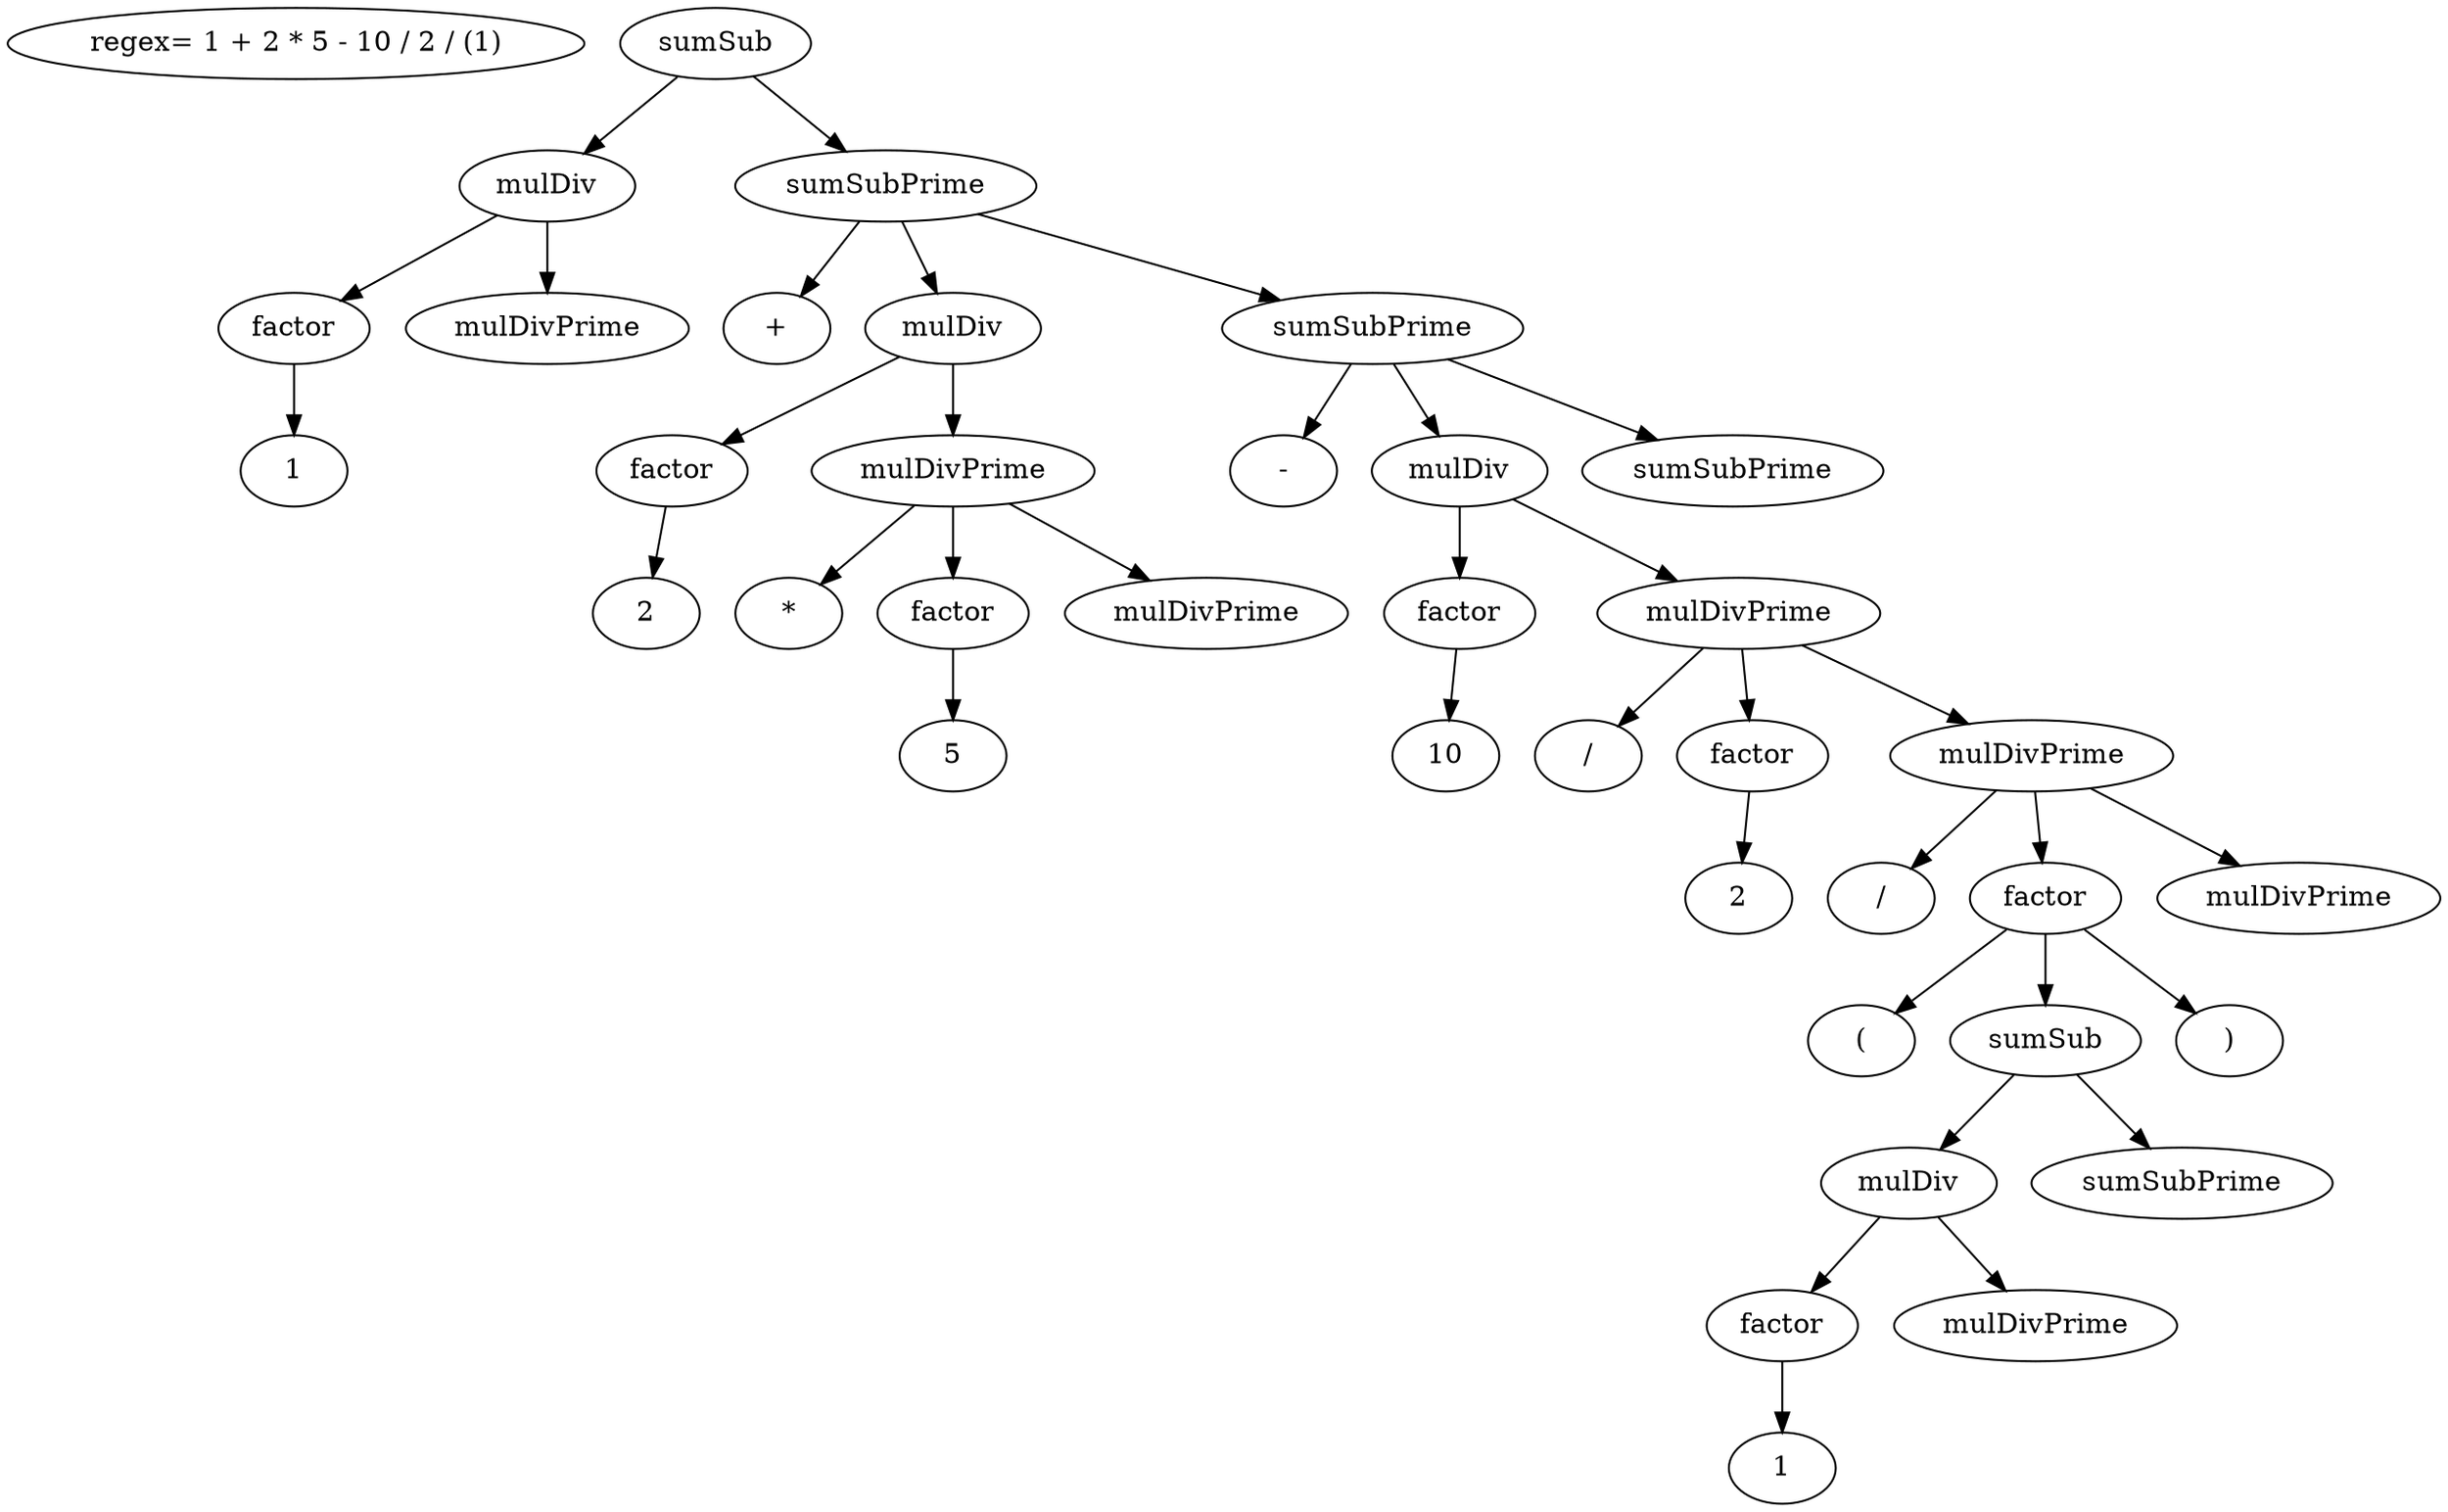 digraph G {
E [label="regex= 1 + 2 * 5 - 10 / 2 / (1)"];
0 [label="sumSub"];
1 [label="mulDiv"];
2 [label="factor"];
3 [label="1"];
5 [label="mulDivPrime"];
7 [label="sumSubPrime"];
8 [label="+"];
10 [label="mulDiv"];
11 [label="factor"];
12 [label="2"];
14 [label="mulDivPrime"];
15 [label="*"];
17 [label="factor"];
18 [label="5"];
21 [label="mulDivPrime"];
24 [label="sumSubPrime"];
25 [label="-"];
27 [label="mulDiv"];
28 [label="factor"];
29 [label="10"];
31 [label="mulDivPrime"];
32 [label="/"];
34 [label="factor"];
35 [label="2"];
38 [label="mulDivPrime"];
39 [label="/"];
41 [label="factor"];
42 [label="("];
44 [label="sumSub"];
45 [label="mulDiv"];
46 [label="factor"];
47 [label="1"];
49 [label="mulDivPrime"];
51 [label="sumSubPrime"];
54 [label=")"];
57 [label="mulDivPrime"];
60 [label="sumSubPrime"];
0 -> 1;
0 -> 7;
1 -> 2;
1 -> 5;
2 -> 3;
7 -> 8;
7 -> 24;
7 -> 10;
10 -> 11;
10 -> 14;
11 -> 12;
14 -> 17;
14 -> 21;
14 -> 15;
17 -> 18;
24 -> 25;
24 -> 27;
24 -> 60;
27 -> 28;
27 -> 31;
28 -> 29;
31 -> 32;
31 -> 34;
31 -> 38;
34 -> 35;
38 -> 39;
38 -> 41;
38 -> 57;
41 -> 54;
41 -> 42;
41 -> 44;
44 -> 51;
44 -> 45;
45 -> 49;
45 -> 46;
46 -> 47;
}

